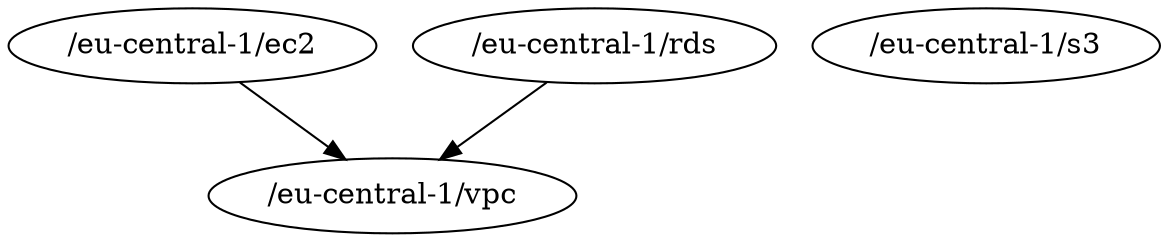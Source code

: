 digraph DAG {
  "/eu-central-1/ec2" -> "/eu-central-1/vpc";  "/eu-central-1/rds" -> "/eu-central-1/vpc";  "/eu-central-1/s3";  "/eu-central-1/vpc";}
